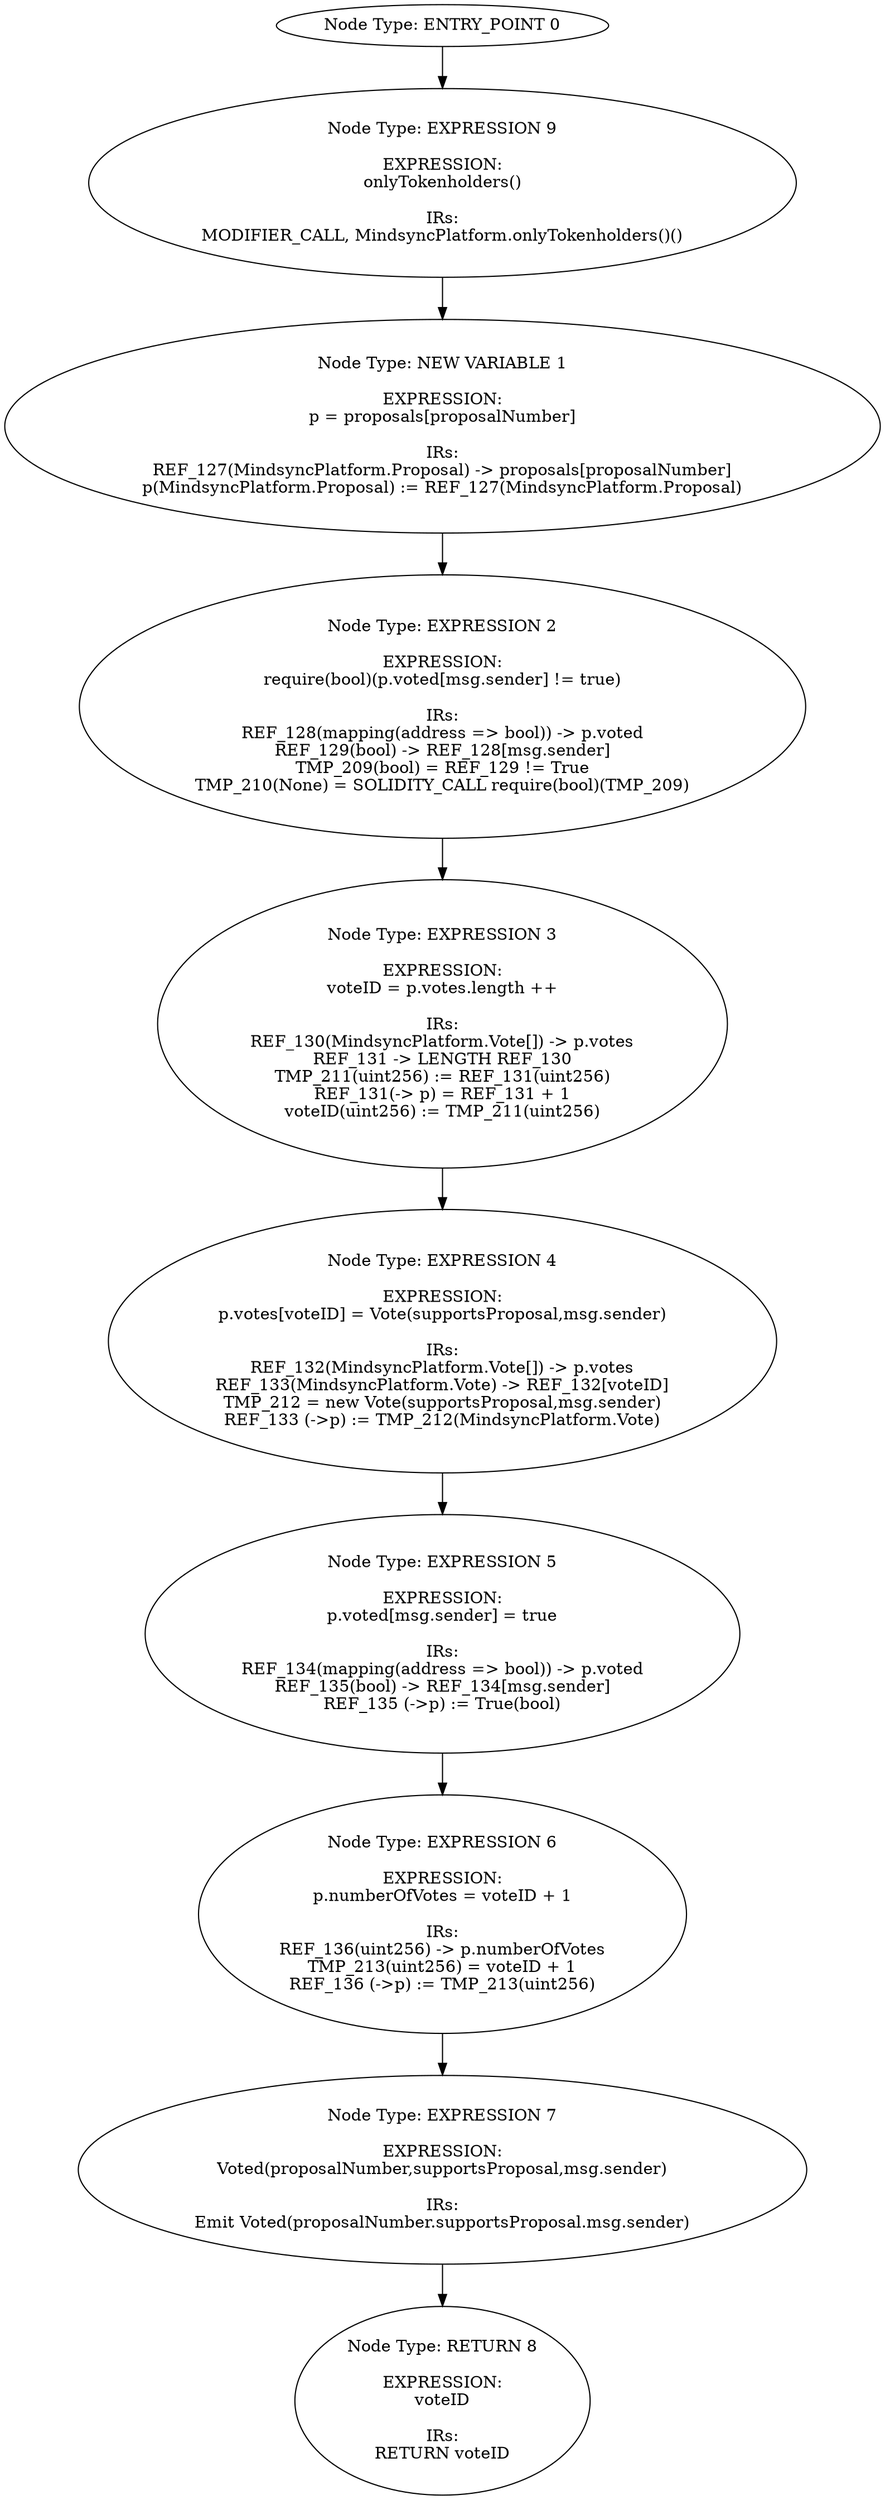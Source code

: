 digraph{
0[label="Node Type: ENTRY_POINT 0
"];
0->9;
1[label="Node Type: NEW VARIABLE 1

EXPRESSION:
p = proposals[proposalNumber]

IRs:
REF_127(MindsyncPlatform.Proposal) -> proposals[proposalNumber]
p(MindsyncPlatform.Proposal) := REF_127(MindsyncPlatform.Proposal)"];
1->2;
2[label="Node Type: EXPRESSION 2

EXPRESSION:
require(bool)(p.voted[msg.sender] != true)

IRs:
REF_128(mapping(address => bool)) -> p.voted
REF_129(bool) -> REF_128[msg.sender]
TMP_209(bool) = REF_129 != True
TMP_210(None) = SOLIDITY_CALL require(bool)(TMP_209)"];
2->3;
3[label="Node Type: EXPRESSION 3

EXPRESSION:
voteID = p.votes.length ++

IRs:
REF_130(MindsyncPlatform.Vote[]) -> p.votes
REF_131 -> LENGTH REF_130
TMP_211(uint256) := REF_131(uint256)
REF_131(-> p) = REF_131 + 1
voteID(uint256) := TMP_211(uint256)"];
3->4;
4[label="Node Type: EXPRESSION 4

EXPRESSION:
p.votes[voteID] = Vote(supportsProposal,msg.sender)

IRs:
REF_132(MindsyncPlatform.Vote[]) -> p.votes
REF_133(MindsyncPlatform.Vote) -> REF_132[voteID]
TMP_212 = new Vote(supportsProposal,msg.sender)
REF_133 (->p) := TMP_212(MindsyncPlatform.Vote)"];
4->5;
5[label="Node Type: EXPRESSION 5

EXPRESSION:
p.voted[msg.sender] = true

IRs:
REF_134(mapping(address => bool)) -> p.voted
REF_135(bool) -> REF_134[msg.sender]
REF_135 (->p) := True(bool)"];
5->6;
6[label="Node Type: EXPRESSION 6

EXPRESSION:
p.numberOfVotes = voteID + 1

IRs:
REF_136(uint256) -> p.numberOfVotes
TMP_213(uint256) = voteID + 1
REF_136 (->p) := TMP_213(uint256)"];
6->7;
7[label="Node Type: EXPRESSION 7

EXPRESSION:
Voted(proposalNumber,supportsProposal,msg.sender)

IRs:
Emit Voted(proposalNumber.supportsProposal.msg.sender)"];
7->8;
8[label="Node Type: RETURN 8

EXPRESSION:
voteID

IRs:
RETURN voteID"];
9[label="Node Type: EXPRESSION 9

EXPRESSION:
onlyTokenholders()

IRs:
MODIFIER_CALL, MindsyncPlatform.onlyTokenholders()()"];
9->1;
}
